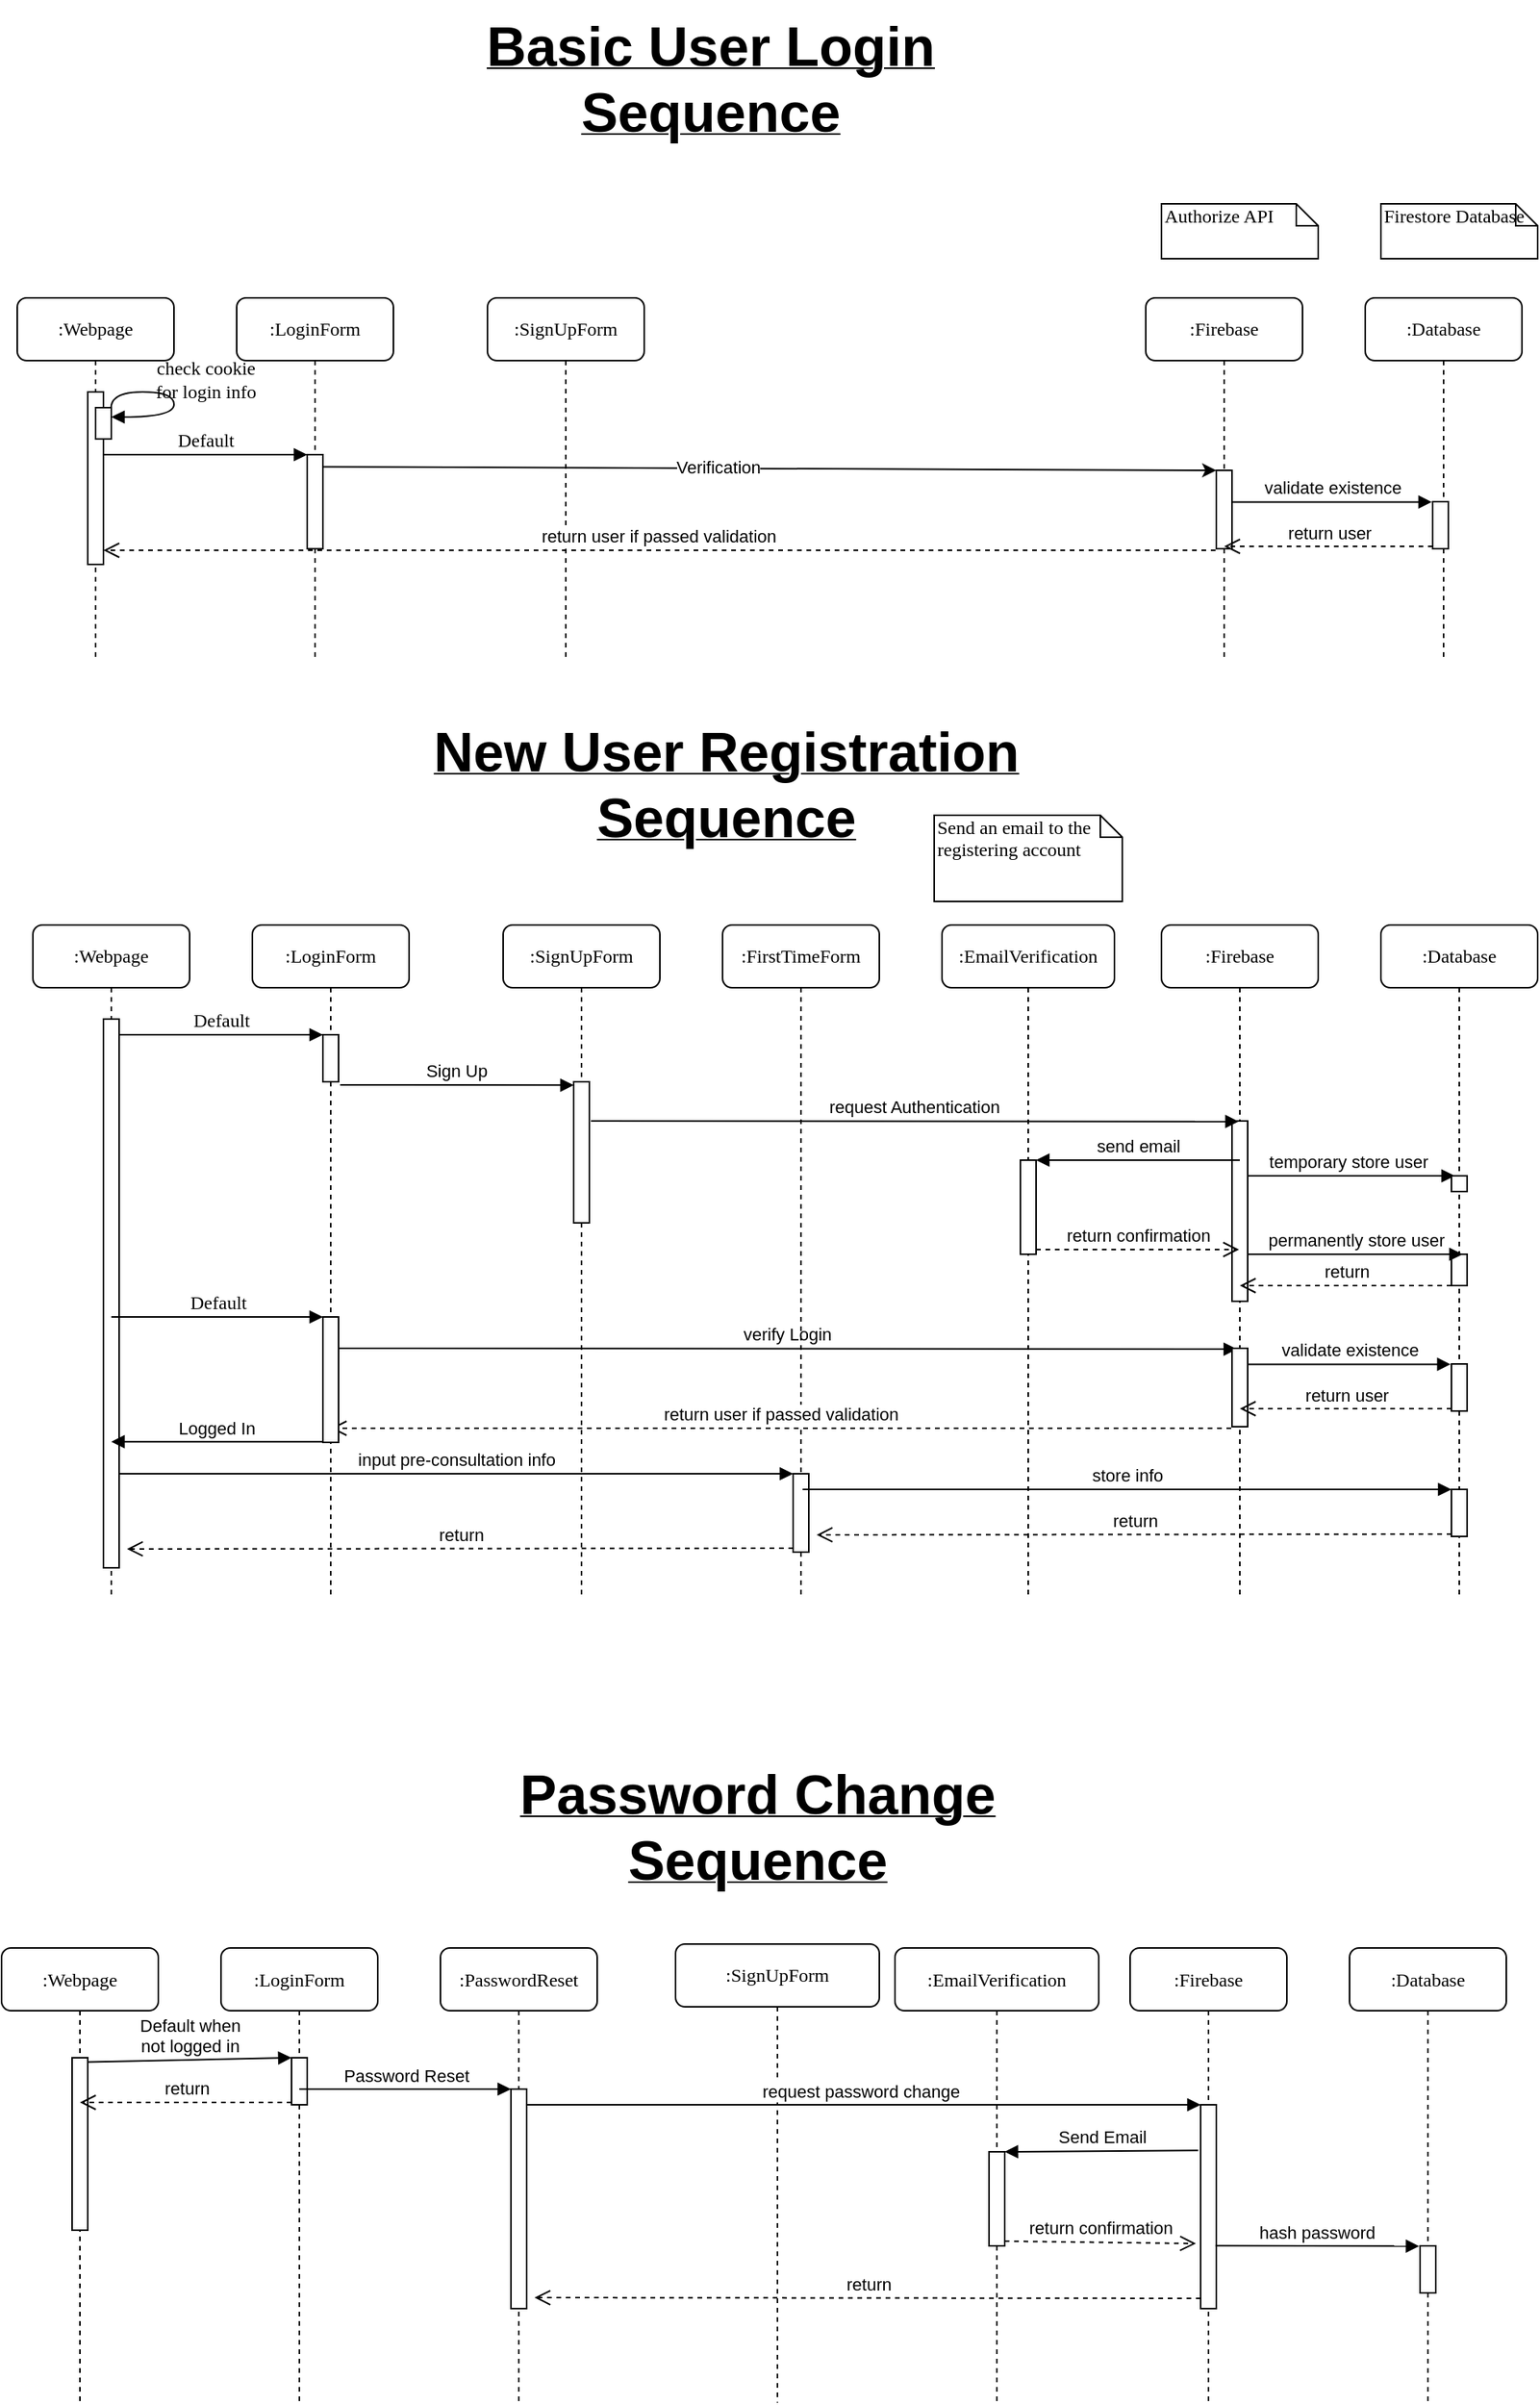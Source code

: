 <mxfile version="14.7.2" type="github">
  <diagram name="Page-1" id="13e1069c-82ec-6db2-03f1-153e76fe0fe0">
    <mxGraphModel dx="1977" dy="908" grid="1" gridSize="10" guides="1" tooltips="1" connect="1" arrows="1" fold="1" page="1" pageScale="1" pageWidth="1100" pageHeight="850" background="none" math="0" shadow="0">
      <root>
        <mxCell id="0" />
        <mxCell id="1" parent="0" />
        <mxCell id="7baba1c4bc27f4b0-2" value=":LoginForm" style="shape=umlLifeline;perimeter=lifelinePerimeter;whiteSpace=wrap;html=1;container=1;collapsible=0;recursiveResize=0;outlineConnect=0;rounded=1;shadow=0;comic=0;labelBackgroundColor=none;strokeWidth=1;fontFamily=Verdana;fontSize=12;align=center;" parent="1" vertex="1">
          <mxGeometry x="220" y="1302.5" width="100" height="290" as="geometry" />
        </mxCell>
        <mxCell id="O_Q5zuV4C6FKWzsZIutj-85" value="" style="html=1;points=[];perimeter=orthogonalPerimeter;" vertex="1" parent="7baba1c4bc27f4b0-2">
          <mxGeometry x="45" y="70" width="10" height="30" as="geometry" />
        </mxCell>
        <mxCell id="7baba1c4bc27f4b0-3" value=":SignUpForm" style="shape=umlLifeline;perimeter=lifelinePerimeter;whiteSpace=wrap;html=1;container=1;collapsible=0;recursiveResize=0;outlineConnect=0;rounded=1;shadow=0;comic=0;labelBackgroundColor=none;strokeWidth=1;fontFamily=Verdana;fontSize=12;align=center;" parent="1" vertex="1">
          <mxGeometry x="510" y="1300" width="130" height="292.5" as="geometry" />
        </mxCell>
        <mxCell id="7baba1c4bc27f4b0-6" value=":Firebase" style="shape=umlLifeline;perimeter=lifelinePerimeter;whiteSpace=wrap;html=1;container=1;collapsible=0;recursiveResize=0;outlineConnect=0;rounded=1;shadow=0;comic=0;labelBackgroundColor=none;strokeWidth=1;fontFamily=Verdana;fontSize=12;align=center;" parent="1" vertex="1">
          <mxGeometry x="800" y="1302.5" width="100" height="290" as="geometry" />
        </mxCell>
        <mxCell id="O_Q5zuV4C6FKWzsZIutj-91" value="" style="html=1;points=[];perimeter=orthogonalPerimeter;" vertex="1" parent="7baba1c4bc27f4b0-6">
          <mxGeometry x="45" y="100" width="10" height="130" as="geometry" />
        </mxCell>
        <mxCell id="7baba1c4bc27f4b0-7" value=":Database" style="shape=umlLifeline;perimeter=lifelinePerimeter;whiteSpace=wrap;html=1;container=1;collapsible=0;recursiveResize=0;outlineConnect=0;rounded=1;shadow=0;comic=0;labelBackgroundColor=none;strokeWidth=1;fontFamily=Verdana;fontSize=12;align=center;" parent="1" vertex="1">
          <mxGeometry x="940" y="1302.5" width="100" height="290" as="geometry" />
        </mxCell>
        <mxCell id="O_Q5zuV4C6FKWzsZIutj-7" value="" style="html=1;points=[];perimeter=orthogonalPerimeter;" vertex="1" parent="7baba1c4bc27f4b0-7">
          <mxGeometry x="45" y="190" width="10" height="30" as="geometry" />
        </mxCell>
        <mxCell id="7baba1c4bc27f4b0-8" value=":Webpage" style="shape=umlLifeline;perimeter=lifelinePerimeter;whiteSpace=wrap;html=1;container=1;collapsible=0;recursiveResize=0;outlineConnect=0;rounded=1;shadow=0;comic=0;labelBackgroundColor=none;strokeWidth=1;fontFamily=Verdana;fontSize=12;align=center;" parent="1" vertex="1">
          <mxGeometry x="80" y="1302.5" width="100" height="290" as="geometry" />
        </mxCell>
        <mxCell id="7baba1c4bc27f4b0-9" value="" style="html=1;points=[];perimeter=orthogonalPerimeter;rounded=0;shadow=0;comic=0;labelBackgroundColor=none;strokeWidth=1;fontFamily=Verdana;fontSize=12;align=center;" parent="7baba1c4bc27f4b0-8" vertex="1">
          <mxGeometry x="45" y="70" width="10" height="110" as="geometry" />
        </mxCell>
        <mxCell id="7baba1c4bc27f4b0-44" value="Send an email to the registering account" style="shape=note;whiteSpace=wrap;html=1;size=14;verticalAlign=top;align=left;spacingTop=-6;rounded=0;shadow=0;comic=0;labelBackgroundColor=none;strokeWidth=1;fontFamily=Verdana;fontSize=12" parent="1" vertex="1">
          <mxGeometry x="675" y="580" width="120" height="55" as="geometry" />
        </mxCell>
        <mxCell id="7baba1c4bc27f4b0-45" value="Authorize API" style="shape=note;whiteSpace=wrap;html=1;size=14;verticalAlign=top;align=left;spacingTop=-6;rounded=0;shadow=0;comic=0;labelBackgroundColor=none;strokeWidth=1;fontFamily=Verdana;fontSize=12" parent="1" vertex="1">
          <mxGeometry x="820" y="190" width="100" height="35" as="geometry" />
        </mxCell>
        <mxCell id="7baba1c4bc27f4b0-46" value="Firestore Database" style="shape=note;whiteSpace=wrap;html=1;size=14;verticalAlign=top;align=left;spacingTop=-6;rounded=0;shadow=0;comic=0;labelBackgroundColor=none;strokeWidth=1;fontFamily=Verdana;fontSize=12" parent="1" vertex="1">
          <mxGeometry x="960" y="190" width="100" height="35" as="geometry" />
        </mxCell>
        <mxCell id="O_Q5zuV4C6FKWzsZIutj-1" value="&lt;font style=&quot;font-size: 35px&quot;&gt;&lt;b&gt;Basic User Login Sequence&lt;/b&gt;&lt;/font&gt;" style="text;html=1;strokeColor=none;fillColor=none;align=center;verticalAlign=middle;whiteSpace=wrap;rounded=0;fontStyle=4" vertex="1" parent="1">
          <mxGeometry x="330" y="60" width="405" height="100" as="geometry" />
        </mxCell>
        <mxCell id="O_Q5zuV4C6FKWzsZIutj-8" value="hash password" style="html=1;verticalAlign=bottom;endArrow=block;entryX=-0.055;entryY=0.007;entryDx=0;entryDy=0;entryPerimeter=0;exitX=0.941;exitY=0.691;exitDx=0;exitDy=0;exitPerimeter=0;" edge="1" target="O_Q5zuV4C6FKWzsZIutj-7" parent="1" source="O_Q5zuV4C6FKWzsZIutj-91">
          <mxGeometry relative="1" as="geometry">
            <mxPoint x="855" y="1450.98" as="sourcePoint" />
          </mxGeometry>
        </mxCell>
        <mxCell id="O_Q5zuV4C6FKWzsZIutj-12" value=":LoginForm" style="shape=umlLifeline;perimeter=lifelinePerimeter;whiteSpace=wrap;html=1;container=1;collapsible=0;recursiveResize=0;outlineConnect=0;rounded=1;shadow=0;comic=0;labelBackgroundColor=none;strokeWidth=1;fontFamily=Verdana;fontSize=12;align=center;" vertex="1" parent="1">
          <mxGeometry x="230" y="250" width="100" height="230" as="geometry" />
        </mxCell>
        <mxCell id="O_Q5zuV4C6FKWzsZIutj-13" value="" style="html=1;points=[];perimeter=orthogonalPerimeter;rounded=0;shadow=0;comic=0;labelBackgroundColor=none;strokeWidth=1;fontFamily=Verdana;fontSize=12;align=center;" vertex="1" parent="O_Q5zuV4C6FKWzsZIutj-12">
          <mxGeometry x="45" y="100" width="10" height="60" as="geometry" />
        </mxCell>
        <mxCell id="O_Q5zuV4C6FKWzsZIutj-14" value=":SignUpForm" style="shape=umlLifeline;perimeter=lifelinePerimeter;whiteSpace=wrap;html=1;container=1;collapsible=0;recursiveResize=0;outlineConnect=0;rounded=1;shadow=0;comic=0;labelBackgroundColor=none;strokeWidth=1;fontFamily=Verdana;fontSize=12;align=center;" vertex="1" parent="1">
          <mxGeometry x="390" y="250" width="100" height="230" as="geometry" />
        </mxCell>
        <mxCell id="O_Q5zuV4C6FKWzsZIutj-19" value=":Firebase" style="shape=umlLifeline;perimeter=lifelinePerimeter;whiteSpace=wrap;html=1;container=1;collapsible=0;recursiveResize=0;outlineConnect=0;rounded=1;shadow=0;comic=0;labelBackgroundColor=none;strokeWidth=1;fontFamily=Verdana;fontSize=12;align=center;" vertex="1" parent="1">
          <mxGeometry x="810" y="250" width="100" height="230" as="geometry" />
        </mxCell>
        <mxCell id="O_Q5zuV4C6FKWzsZIutj-20" value="" style="html=1;points=[];perimeter=orthogonalPerimeter;" vertex="1" parent="O_Q5zuV4C6FKWzsZIutj-19">
          <mxGeometry x="45" y="110" width="10" height="50" as="geometry" />
        </mxCell>
        <mxCell id="O_Q5zuV4C6FKWzsZIutj-21" value=":Database" style="shape=umlLifeline;perimeter=lifelinePerimeter;whiteSpace=wrap;html=1;container=1;collapsible=0;recursiveResize=0;outlineConnect=0;rounded=1;shadow=0;comic=0;labelBackgroundColor=none;strokeWidth=1;fontFamily=Verdana;fontSize=12;align=center;" vertex="1" parent="1">
          <mxGeometry x="950" y="250" width="100" height="230" as="geometry" />
        </mxCell>
        <mxCell id="O_Q5zuV4C6FKWzsZIutj-22" value="" style="html=1;points=[];perimeter=orthogonalPerimeter;" vertex="1" parent="O_Q5zuV4C6FKWzsZIutj-21">
          <mxGeometry x="43.03" y="130" width="10" height="30" as="geometry" />
        </mxCell>
        <mxCell id="O_Q5zuV4C6FKWzsZIutj-23" value=":Webpage" style="shape=umlLifeline;perimeter=lifelinePerimeter;whiteSpace=wrap;html=1;container=1;collapsible=0;recursiveResize=0;outlineConnect=0;rounded=1;shadow=0;comic=0;labelBackgroundColor=none;strokeWidth=1;fontFamily=Verdana;fontSize=12;align=center;" vertex="1" parent="1">
          <mxGeometry x="90" y="250" width="100" height="230" as="geometry" />
        </mxCell>
        <mxCell id="O_Q5zuV4C6FKWzsZIutj-24" value="" style="html=1;points=[];perimeter=orthogonalPerimeter;rounded=0;shadow=0;comic=0;labelBackgroundColor=none;strokeWidth=1;fontFamily=Verdana;fontSize=12;align=center;" vertex="1" parent="O_Q5zuV4C6FKWzsZIutj-23">
          <mxGeometry x="45" y="60" width="10" height="110" as="geometry" />
        </mxCell>
        <mxCell id="O_Q5zuV4C6FKWzsZIutj-25" value="Default" style="html=1;verticalAlign=bottom;endArrow=block;entryX=0;entryY=0;labelBackgroundColor=none;fontFamily=Verdana;fontSize=12;edgeStyle=elbowEdgeStyle;elbow=vertical;" edge="1" parent="1" source="O_Q5zuV4C6FKWzsZIutj-24" target="O_Q5zuV4C6FKWzsZIutj-13">
          <mxGeometry relative="1" as="geometry">
            <mxPoint x="210" y="360" as="sourcePoint" />
          </mxGeometry>
        </mxCell>
        <mxCell id="O_Q5zuV4C6FKWzsZIutj-26" value="" style="endArrow=classic;html=1;entryX=-0.002;entryY=0;entryDx=0;entryDy=0;entryPerimeter=0;exitX=1.024;exitY=0.129;exitDx=0;exitDy=0;exitPerimeter=0;" edge="1" parent="1" source="O_Q5zuV4C6FKWzsZIutj-13" target="O_Q5zuV4C6FKWzsZIutj-20">
          <mxGeometry width="50" height="50" relative="1" as="geometry">
            <mxPoint x="270" y="450" as="sourcePoint" />
            <mxPoint x="860" y="388" as="targetPoint" />
          </mxGeometry>
        </mxCell>
        <mxCell id="O_Q5zuV4C6FKWzsZIutj-27" value="Verification" style="edgeLabel;html=1;align=center;verticalAlign=middle;resizable=0;points=[];" vertex="1" connectable="0" parent="O_Q5zuV4C6FKWzsZIutj-26">
          <mxGeometry x="-0.117" y="1" relative="1" as="geometry">
            <mxPoint as="offset" />
          </mxGeometry>
        </mxCell>
        <mxCell id="O_Q5zuV4C6FKWzsZIutj-28" value="validate existence" style="html=1;verticalAlign=bottom;endArrow=block;entryX=-0.055;entryY=0.007;entryDx=0;entryDy=0;entryPerimeter=0;" edge="1" parent="1" source="O_Q5zuV4C6FKWzsZIutj-20" target="O_Q5zuV4C6FKWzsZIutj-22">
          <mxGeometry relative="1" as="geometry">
            <mxPoint x="865" y="398.48" as="sourcePoint" />
          </mxGeometry>
        </mxCell>
        <mxCell id="O_Q5zuV4C6FKWzsZIutj-29" value="return user" style="html=1;verticalAlign=bottom;endArrow=open;dashed=1;endSize=8;exitX=0;exitY=0.95;" edge="1" parent="1" source="O_Q5zuV4C6FKWzsZIutj-22" target="O_Q5zuV4C6FKWzsZIutj-19">
          <mxGeometry relative="1" as="geometry">
            <mxPoint x="923.03" y="456" as="targetPoint" />
          </mxGeometry>
        </mxCell>
        <mxCell id="O_Q5zuV4C6FKWzsZIutj-30" value="return user if passed validation" style="html=1;verticalAlign=bottom;endArrow=open;dashed=1;endSize=8;exitX=-0.05;exitY=1.02;exitDx=0;exitDy=0;exitPerimeter=0;" edge="1" parent="1" source="O_Q5zuV4C6FKWzsZIutj-20" target="O_Q5zuV4C6FKWzsZIutj-24">
          <mxGeometry relative="1" as="geometry">
            <mxPoint x="850" y="410" as="sourcePoint" />
            <mxPoint x="160" y="411" as="targetPoint" />
          </mxGeometry>
        </mxCell>
        <mxCell id="O_Q5zuV4C6FKWzsZIutj-31" value="" style="html=1;points=[];perimeter=orthogonalPerimeter;rounded=0;shadow=0;comic=0;labelBackgroundColor=none;strokeWidth=1;fontFamily=Verdana;fontSize=12;align=center;" vertex="1" parent="1">
          <mxGeometry x="140" y="320" width="10" height="20" as="geometry" />
        </mxCell>
        <mxCell id="O_Q5zuV4C6FKWzsZIutj-32" value="check cookie &lt;br&gt;for login info" style="html=1;verticalAlign=bottom;endArrow=block;labelBackgroundColor=none;fontFamily=Verdana;fontSize=12;elbow=vertical;edgeStyle=orthogonalEdgeStyle;curved=1;entryX=1;entryY=0.286;entryPerimeter=0;exitX=0.985;exitY=0.014;exitPerimeter=0;exitDx=0;exitDy=0;" edge="1" parent="1" source="O_Q5zuV4C6FKWzsZIutj-31" target="O_Q5zuV4C6FKWzsZIutj-31">
          <mxGeometry x="0.105" y="20" relative="1" as="geometry">
            <mxPoint x="285.38" y="347.0" as="sourcePoint" />
            <mxPoint x="285" y="294.9" as="targetPoint" />
            <Array as="points">
              <mxPoint x="150" y="310" />
              <mxPoint x="190" y="310" />
              <mxPoint x="190" y="326" />
              <mxPoint x="150" y="326" />
            </Array>
            <mxPoint as="offset" />
          </mxGeometry>
        </mxCell>
        <mxCell id="O_Q5zuV4C6FKWzsZIutj-33" value=":LoginForm" style="shape=umlLifeline;perimeter=lifelinePerimeter;whiteSpace=wrap;html=1;container=1;collapsible=0;recursiveResize=0;outlineConnect=0;rounded=1;shadow=0;comic=0;labelBackgroundColor=none;strokeWidth=1;fontFamily=Verdana;fontSize=12;align=center;" vertex="1" parent="1">
          <mxGeometry x="240" y="650" width="100" height="430" as="geometry" />
        </mxCell>
        <mxCell id="O_Q5zuV4C6FKWzsZIutj-34" value="" style="html=1;points=[];perimeter=orthogonalPerimeter;rounded=0;shadow=0;comic=0;labelBackgroundColor=none;strokeWidth=1;fontFamily=Verdana;fontSize=12;align=center;" vertex="1" parent="O_Q5zuV4C6FKWzsZIutj-33">
          <mxGeometry x="45" y="70" width="10" height="30" as="geometry" />
        </mxCell>
        <mxCell id="O_Q5zuV4C6FKWzsZIutj-74" value="verify Login" style="html=1;verticalAlign=bottom;endArrow=block;entryX=0.321;entryY=0.011;entryDx=0;entryDy=0;entryPerimeter=0;" edge="1" parent="O_Q5zuV4C6FKWzsZIutj-33" target="O_Q5zuV4C6FKWzsZIutj-39">
          <mxGeometry width="80" relative="1" as="geometry">
            <mxPoint x="55" y="270" as="sourcePoint" />
            <mxPoint x="135" y="270" as="targetPoint" />
          </mxGeometry>
        </mxCell>
        <mxCell id="O_Q5zuV4C6FKWzsZIutj-35" value=":SignUpForm" style="shape=umlLifeline;perimeter=lifelinePerimeter;whiteSpace=wrap;html=1;container=1;collapsible=0;recursiveResize=0;outlineConnect=0;rounded=1;shadow=0;comic=0;labelBackgroundColor=none;strokeWidth=1;fontFamily=Verdana;fontSize=12;align=center;" vertex="1" parent="1">
          <mxGeometry x="400" y="650" width="100" height="430" as="geometry" />
        </mxCell>
        <mxCell id="O_Q5zuV4C6FKWzsZIutj-54" value="" style="html=1;points=[];perimeter=orthogonalPerimeter;" vertex="1" parent="O_Q5zuV4C6FKWzsZIutj-35">
          <mxGeometry x="45" y="100" width="10" height="90" as="geometry" />
        </mxCell>
        <mxCell id="O_Q5zuV4C6FKWzsZIutj-36" value=":FirstTimeForm" style="shape=umlLifeline;perimeter=lifelinePerimeter;whiteSpace=wrap;html=1;container=1;collapsible=0;recursiveResize=0;outlineConnect=0;rounded=1;shadow=0;comic=0;labelBackgroundColor=none;strokeWidth=1;fontFamily=Verdana;fontSize=12;align=center;" vertex="1" parent="1">
          <mxGeometry x="540" y="650" width="100" height="430" as="geometry" />
        </mxCell>
        <mxCell id="O_Q5zuV4C6FKWzsZIutj-78" value="" style="html=1;points=[];perimeter=orthogonalPerimeter;" vertex="1" parent="O_Q5zuV4C6FKWzsZIutj-36">
          <mxGeometry x="45" y="350" width="10" height="50" as="geometry" />
        </mxCell>
        <mxCell id="O_Q5zuV4C6FKWzsZIutj-80" value="return" style="html=1;verticalAlign=bottom;endArrow=open;dashed=1;endSize=8;exitX=0;exitY=0.95;" edge="1" source="O_Q5zuV4C6FKWzsZIutj-78" parent="O_Q5zuV4C6FKWzsZIutj-36">
          <mxGeometry relative="1" as="geometry">
            <mxPoint x="-380" y="398" as="targetPoint" />
          </mxGeometry>
        </mxCell>
        <mxCell id="O_Q5zuV4C6FKWzsZIutj-37" value=":EmailVerification" style="shape=umlLifeline;perimeter=lifelinePerimeter;whiteSpace=wrap;html=1;container=1;collapsible=0;recursiveResize=0;outlineConnect=0;rounded=1;shadow=0;comic=0;labelBackgroundColor=none;strokeWidth=1;fontFamily=Verdana;fontSize=12;align=center;" vertex="1" parent="1">
          <mxGeometry x="680" y="650" width="110" height="430" as="geometry" />
        </mxCell>
        <mxCell id="O_Q5zuV4C6FKWzsZIutj-62" value="" style="html=1;points=[];perimeter=orthogonalPerimeter;" vertex="1" parent="O_Q5zuV4C6FKWzsZIutj-37">
          <mxGeometry x="50" y="150" width="10" height="60" as="geometry" />
        </mxCell>
        <mxCell id="O_Q5zuV4C6FKWzsZIutj-38" value=":Firebase" style="shape=umlLifeline;perimeter=lifelinePerimeter;whiteSpace=wrap;html=1;container=1;collapsible=0;recursiveResize=0;outlineConnect=0;rounded=1;shadow=0;comic=0;labelBackgroundColor=none;strokeWidth=1;fontFamily=Verdana;fontSize=12;align=center;" vertex="1" parent="1">
          <mxGeometry x="820" y="650" width="100" height="430" as="geometry" />
        </mxCell>
        <mxCell id="O_Q5zuV4C6FKWzsZIutj-39" value="" style="html=1;points=[];perimeter=orthogonalPerimeter;" vertex="1" parent="O_Q5zuV4C6FKWzsZIutj-38">
          <mxGeometry x="45" y="270" width="10" height="50" as="geometry" />
        </mxCell>
        <mxCell id="O_Q5zuV4C6FKWzsZIutj-65" value="temporary store user" style="html=1;verticalAlign=bottom;endArrow=block;entryX=0.22;entryY=0;entryDx=0;entryDy=0;entryPerimeter=0;" edge="1" parent="O_Q5zuV4C6FKWzsZIutj-38" target="O_Q5zuV4C6FKWzsZIutj-66">
          <mxGeometry width="80" relative="1" as="geometry">
            <mxPoint x="50" y="160" as="sourcePoint" />
            <mxPoint x="180" y="160" as="targetPoint" />
          </mxGeometry>
        </mxCell>
        <mxCell id="O_Q5zuV4C6FKWzsZIutj-40" value=":Database" style="shape=umlLifeline;perimeter=lifelinePerimeter;whiteSpace=wrap;html=1;container=1;collapsible=0;recursiveResize=0;outlineConnect=0;rounded=1;shadow=0;comic=0;labelBackgroundColor=none;strokeWidth=1;fontFamily=Verdana;fontSize=12;align=center;" vertex="1" parent="1">
          <mxGeometry x="960" y="650" width="100" height="430" as="geometry" />
        </mxCell>
        <mxCell id="O_Q5zuV4C6FKWzsZIutj-41" value="" style="html=1;points=[];perimeter=orthogonalPerimeter;" vertex="1" parent="O_Q5zuV4C6FKWzsZIutj-40">
          <mxGeometry x="45" y="280" width="10" height="30" as="geometry" />
        </mxCell>
        <mxCell id="O_Q5zuV4C6FKWzsZIutj-66" value="" style="html=1;points=[];perimeter=orthogonalPerimeter;" vertex="1" parent="O_Q5zuV4C6FKWzsZIutj-40">
          <mxGeometry x="45" y="160" width="10" height="10" as="geometry" />
        </mxCell>
        <mxCell id="O_Q5zuV4C6FKWzsZIutj-67" value="" style="html=1;points=[];perimeter=orthogonalPerimeter;" vertex="1" parent="O_Q5zuV4C6FKWzsZIutj-40">
          <mxGeometry x="45" y="210" width="10" height="20" as="geometry" />
        </mxCell>
        <mxCell id="O_Q5zuV4C6FKWzsZIutj-82" value="" style="html=1;points=[];perimeter=orthogonalPerimeter;" vertex="1" parent="O_Q5zuV4C6FKWzsZIutj-40">
          <mxGeometry x="45" y="360" width="10" height="30" as="geometry" />
        </mxCell>
        <mxCell id="O_Q5zuV4C6FKWzsZIutj-84" value="return" style="html=1;verticalAlign=bottom;endArrow=open;dashed=1;endSize=8;exitX=0;exitY=0.95;" edge="1" source="O_Q5zuV4C6FKWzsZIutj-82" parent="O_Q5zuV4C6FKWzsZIutj-40">
          <mxGeometry relative="1" as="geometry">
            <mxPoint x="-360" y="389" as="targetPoint" />
          </mxGeometry>
        </mxCell>
        <mxCell id="O_Q5zuV4C6FKWzsZIutj-42" value=":Webpage" style="shape=umlLifeline;perimeter=lifelinePerimeter;whiteSpace=wrap;html=1;container=1;collapsible=0;recursiveResize=0;outlineConnect=0;rounded=1;shadow=0;comic=0;labelBackgroundColor=none;strokeWidth=1;fontFamily=Verdana;fontSize=12;align=center;" vertex="1" parent="1">
          <mxGeometry x="100" y="650" width="100" height="430" as="geometry" />
        </mxCell>
        <mxCell id="O_Q5zuV4C6FKWzsZIutj-43" value="" style="html=1;points=[];perimeter=orthogonalPerimeter;rounded=0;shadow=0;comic=0;labelBackgroundColor=none;strokeWidth=1;fontFamily=Verdana;fontSize=12;align=center;" vertex="1" parent="O_Q5zuV4C6FKWzsZIutj-42">
          <mxGeometry x="45" y="60" width="10" height="350" as="geometry" />
        </mxCell>
        <mxCell id="O_Q5zuV4C6FKWzsZIutj-44" value="Default" style="html=1;verticalAlign=bottom;endArrow=block;entryX=0;entryY=0;labelBackgroundColor=none;fontFamily=Verdana;fontSize=12;edgeStyle=elbowEdgeStyle;elbow=vertical;" edge="1" parent="1" source="O_Q5zuV4C6FKWzsZIutj-43" target="O_Q5zuV4C6FKWzsZIutj-34">
          <mxGeometry relative="1" as="geometry">
            <mxPoint x="220" y="760" as="sourcePoint" />
          </mxGeometry>
        </mxCell>
        <mxCell id="O_Q5zuV4C6FKWzsZIutj-47" value="validate existence" style="html=1;verticalAlign=bottom;endArrow=block;entryX=-0.055;entryY=0.007;entryDx=0;entryDy=0;entryPerimeter=0;" edge="1" parent="1" source="O_Q5zuV4C6FKWzsZIutj-39" target="O_Q5zuV4C6FKWzsZIutj-41">
          <mxGeometry relative="1" as="geometry">
            <mxPoint x="875" y="798.48" as="sourcePoint" />
          </mxGeometry>
        </mxCell>
        <mxCell id="O_Q5zuV4C6FKWzsZIutj-48" value="return user" style="html=1;verticalAlign=bottom;endArrow=open;dashed=1;endSize=8;exitX=0;exitY=0.95;" edge="1" parent="1" source="O_Q5zuV4C6FKWzsZIutj-41" target="O_Q5zuV4C6FKWzsZIutj-38">
          <mxGeometry relative="1" as="geometry">
            <mxPoint x="933.03" y="856" as="targetPoint" />
          </mxGeometry>
        </mxCell>
        <mxCell id="O_Q5zuV4C6FKWzsZIutj-49" value="return user if passed validation" style="html=1;verticalAlign=bottom;endArrow=open;dashed=1;endSize=8;exitX=-0.05;exitY=1.02;exitDx=0;exitDy=0;exitPerimeter=0;" edge="1" parent="1" source="O_Q5zuV4C6FKWzsZIutj-39" target="O_Q5zuV4C6FKWzsZIutj-33">
          <mxGeometry relative="1" as="geometry">
            <mxPoint x="860" y="810" as="sourcePoint" />
            <mxPoint x="310" y="971" as="targetPoint" />
          </mxGeometry>
        </mxCell>
        <mxCell id="O_Q5zuV4C6FKWzsZIutj-53" value="&lt;font style=&quot;font-size: 35px&quot;&gt;&lt;b&gt;New User Registration Sequence&lt;/b&gt;&lt;/font&gt;" style="text;html=1;strokeColor=none;fillColor=none;align=center;verticalAlign=middle;whiteSpace=wrap;rounded=0;fontStyle=4" vertex="1" parent="1">
          <mxGeometry x="340" y="510" width="405" height="100" as="geometry" />
        </mxCell>
        <mxCell id="O_Q5zuV4C6FKWzsZIutj-56" value="Sign Up" style="html=1;verticalAlign=bottom;endArrow=block;entryX=0;entryY=0.024;entryDx=0;entryDy=0;entryPerimeter=0;" edge="1" parent="1" target="O_Q5zuV4C6FKWzsZIutj-54">
          <mxGeometry width="80" relative="1" as="geometry">
            <mxPoint x="296" y="752" as="sourcePoint" />
            <mxPoint x="400" y="810" as="targetPoint" />
          </mxGeometry>
        </mxCell>
        <mxCell id="O_Q5zuV4C6FKWzsZIutj-61" value="" style="html=1;points=[];perimeter=orthogonalPerimeter;" vertex="1" parent="1">
          <mxGeometry x="865" y="775" width="10" height="115" as="geometry" />
        </mxCell>
        <mxCell id="O_Q5zuV4C6FKWzsZIutj-60" value="request Authentication" style="html=1;verticalAlign=bottom;endArrow=block;entryX=0.429;entryY=0.003;entryDx=0;entryDy=0;entryPerimeter=0;" edge="1" parent="1" target="O_Q5zuV4C6FKWzsZIutj-61">
          <mxGeometry width="80" relative="1" as="geometry">
            <mxPoint x="456" y="775" as="sourcePoint" />
            <mxPoint x="850" y="780" as="targetPoint" />
            <Array as="points" />
          </mxGeometry>
        </mxCell>
        <mxCell id="O_Q5zuV4C6FKWzsZIutj-63" value="send email" style="html=1;verticalAlign=bottom;endArrow=block;entryX=1;entryY=0;exitX=0.5;exitY=0.217;exitDx=0;exitDy=0;exitPerimeter=0;" edge="1" target="O_Q5zuV4C6FKWzsZIutj-62" parent="1" source="O_Q5zuV4C6FKWzsZIutj-61">
          <mxGeometry relative="1" as="geometry">
            <mxPoint x="860" y="800" as="sourcePoint" />
          </mxGeometry>
        </mxCell>
        <mxCell id="O_Q5zuV4C6FKWzsZIutj-64" value="return confirmation" style="html=1;verticalAlign=bottom;endArrow=open;dashed=1;endSize=8;exitX=1;exitY=0.95;" edge="1" source="O_Q5zuV4C6FKWzsZIutj-62" parent="1" target="O_Q5zuV4C6FKWzsZIutj-38">
          <mxGeometry relative="1" as="geometry">
            <mxPoint x="800" y="857" as="targetPoint" />
          </mxGeometry>
        </mxCell>
        <mxCell id="O_Q5zuV4C6FKWzsZIutj-68" value="permanently store user" style="html=1;verticalAlign=bottom;endArrow=block;entryX=0.22;entryY=0;entryDx=0;entryDy=0;entryPerimeter=0;" edge="1" parent="1">
          <mxGeometry width="80" relative="1" as="geometry">
            <mxPoint x="875" y="860" as="sourcePoint" />
            <mxPoint x="1012.2" y="860" as="targetPoint" />
          </mxGeometry>
        </mxCell>
        <mxCell id="O_Q5zuV4C6FKWzsZIutj-69" value="return" style="html=1;verticalAlign=bottom;endArrow=open;dashed=1;endSize=8;" edge="1" parent="1" source="O_Q5zuV4C6FKWzsZIutj-67">
          <mxGeometry relative="1" as="geometry">
            <mxPoint x="720" y="890" as="sourcePoint" />
            <mxPoint x="870" y="880" as="targetPoint" />
          </mxGeometry>
        </mxCell>
        <mxCell id="O_Q5zuV4C6FKWzsZIutj-71" value="" style="html=1;points=[];perimeter=orthogonalPerimeter;rounded=0;shadow=0;comic=0;labelBackgroundColor=none;strokeWidth=1;fontFamily=Verdana;fontSize=12;align=center;" vertex="1" parent="1">
          <mxGeometry x="285" y="900" width="10" height="80" as="geometry" />
        </mxCell>
        <mxCell id="O_Q5zuV4C6FKWzsZIutj-72" value="Default" style="html=1;verticalAlign=bottom;endArrow=block;entryX=0;entryY=0;labelBackgroundColor=none;fontFamily=Verdana;fontSize=12;edgeStyle=elbowEdgeStyle;elbow=vertical;" edge="1" parent="1" target="O_Q5zuV4C6FKWzsZIutj-71" source="O_Q5zuV4C6FKWzsZIutj-42">
          <mxGeometry relative="1" as="geometry">
            <mxPoint x="180" y="840.586" as="sourcePoint" />
          </mxGeometry>
        </mxCell>
        <mxCell id="O_Q5zuV4C6FKWzsZIutj-77" value="Logged In" style="html=1;verticalAlign=bottom;endArrow=block;exitX=-0.043;exitY=0.995;exitDx=0;exitDy=0;exitPerimeter=0;" edge="1" parent="1" source="O_Q5zuV4C6FKWzsZIutj-71" target="O_Q5zuV4C6FKWzsZIutj-42">
          <mxGeometry width="80" relative="1" as="geometry">
            <mxPoint x="190" y="1010" as="sourcePoint" />
            <mxPoint x="270" y="1010" as="targetPoint" />
          </mxGeometry>
        </mxCell>
        <mxCell id="O_Q5zuV4C6FKWzsZIutj-79" value="input pre-consultation info" style="html=1;verticalAlign=bottom;endArrow=block;entryX=0;entryY=0;" edge="1" target="O_Q5zuV4C6FKWzsZIutj-78" parent="1" source="O_Q5zuV4C6FKWzsZIutj-43">
          <mxGeometry relative="1" as="geometry">
            <mxPoint x="515" y="1000" as="sourcePoint" />
          </mxGeometry>
        </mxCell>
        <mxCell id="O_Q5zuV4C6FKWzsZIutj-83" value="store info" style="html=1;verticalAlign=bottom;endArrow=block;entryX=0;entryY=0;" edge="1" target="O_Q5zuV4C6FKWzsZIutj-82" parent="1">
          <mxGeometry relative="1" as="geometry">
            <mxPoint x="591.071" y="1010" as="sourcePoint" />
          </mxGeometry>
        </mxCell>
        <mxCell id="O_Q5zuV4C6FKWzsZIutj-86" value="Default when &lt;br&gt;not logged in" style="html=1;verticalAlign=bottom;endArrow=block;entryX=0;entryY=0;exitX=0.957;exitY=0.025;exitDx=0;exitDy=0;exitPerimeter=0;" edge="1" target="O_Q5zuV4C6FKWzsZIutj-85" parent="1" source="7baba1c4bc27f4b0-9">
          <mxGeometry relative="1" as="geometry">
            <mxPoint x="195" y="1372.5" as="sourcePoint" />
          </mxGeometry>
        </mxCell>
        <mxCell id="O_Q5zuV4C6FKWzsZIutj-87" value="return" style="html=1;verticalAlign=bottom;endArrow=open;dashed=1;endSize=8;exitX=0;exitY=0.95;" edge="1" source="O_Q5zuV4C6FKWzsZIutj-85" parent="1" target="7baba1c4bc27f4b0-8">
          <mxGeometry relative="1" as="geometry">
            <mxPoint x="195" y="1448.5" as="targetPoint" />
          </mxGeometry>
        </mxCell>
        <mxCell id="O_Q5zuV4C6FKWzsZIutj-89" value="Password Reset" style="html=1;verticalAlign=bottom;endArrow=block;entryX=0;entryY=0;" edge="1" target="O_Q5zuV4C6FKWzsZIutj-88" parent="1" source="7baba1c4bc27f4b0-2">
          <mxGeometry relative="1" as="geometry">
            <mxPoint x="495" y="1392.5" as="sourcePoint" />
          </mxGeometry>
        </mxCell>
        <mxCell id="O_Q5zuV4C6FKWzsZIutj-92" value="request password change" style="html=1;verticalAlign=bottom;endArrow=block;entryX=0;entryY=0;" edge="1" target="O_Q5zuV4C6FKWzsZIutj-91" parent="1" source="7baba1c4bc27f4b0-4">
          <mxGeometry relative="1" as="geometry">
            <mxPoint x="775" y="1402.5" as="sourcePoint" />
          </mxGeometry>
        </mxCell>
        <mxCell id="O_Q5zuV4C6FKWzsZIutj-95" value=":EmailVerification" style="shape=umlLifeline;perimeter=lifelinePerimeter;whiteSpace=wrap;html=1;container=1;collapsible=0;recursiveResize=0;outlineConnect=0;rounded=1;shadow=0;comic=0;labelBackgroundColor=none;strokeWidth=1;fontFamily=Verdana;fontSize=12;align=center;" vertex="1" parent="1">
          <mxGeometry x="650" y="1302.5" width="130" height="290" as="geometry" />
        </mxCell>
        <mxCell id="O_Q5zuV4C6FKWzsZIutj-97" value="" style="html=1;points=[];perimeter=orthogonalPerimeter;" vertex="1" parent="O_Q5zuV4C6FKWzsZIutj-95">
          <mxGeometry x="60" y="130" width="10" height="60" as="geometry" />
        </mxCell>
        <mxCell id="7baba1c4bc27f4b0-4" value=":PasswordReset" style="shape=umlLifeline;perimeter=lifelinePerimeter;whiteSpace=wrap;html=1;container=1;collapsible=0;recursiveResize=0;outlineConnect=0;rounded=1;shadow=0;comic=0;labelBackgroundColor=none;strokeWidth=1;fontFamily=Verdana;fontSize=12;align=center;" parent="1" vertex="1">
          <mxGeometry x="360" y="1302.5" width="100" height="290" as="geometry" />
        </mxCell>
        <mxCell id="O_Q5zuV4C6FKWzsZIutj-88" value="" style="html=1;points=[];perimeter=orthogonalPerimeter;" vertex="1" parent="7baba1c4bc27f4b0-4">
          <mxGeometry x="45" y="90" width="10" height="140" as="geometry" />
        </mxCell>
        <mxCell id="O_Q5zuV4C6FKWzsZIutj-98" value="Send Email" style="html=1;verticalAlign=bottom;endArrow=block;entryX=1;entryY=0;exitX=-0.162;exitY=0.224;exitDx=0;exitDy=0;exitPerimeter=0;" edge="1" target="O_Q5zuV4C6FKWzsZIutj-97" parent="1" source="O_Q5zuV4C6FKWzsZIutj-91">
          <mxGeometry relative="1" as="geometry">
            <mxPoint x="840" y="1432.5" as="sourcePoint" />
          </mxGeometry>
        </mxCell>
        <mxCell id="O_Q5zuV4C6FKWzsZIutj-99" value="return confirmation" style="html=1;verticalAlign=bottom;endArrow=open;dashed=1;endSize=8;exitX=1;exitY=0.95;entryX=-0.3;entryY=0.681;entryDx=0;entryDy=0;entryPerimeter=0;" edge="1" source="O_Q5zuV4C6FKWzsZIutj-97" parent="1" target="O_Q5zuV4C6FKWzsZIutj-91">
          <mxGeometry relative="1" as="geometry">
            <mxPoint x="780" y="1489.5" as="targetPoint" />
          </mxGeometry>
        </mxCell>
        <mxCell id="O_Q5zuV4C6FKWzsZIutj-93" value="return" style="html=1;verticalAlign=bottom;endArrow=open;dashed=1;endSize=8;exitX=0;exitY=0.95;" edge="1" source="O_Q5zuV4C6FKWzsZIutj-91" parent="1">
          <mxGeometry relative="1" as="geometry">
            <mxPoint x="420" y="1525.5" as="targetPoint" />
          </mxGeometry>
        </mxCell>
        <mxCell id="O_Q5zuV4C6FKWzsZIutj-100" value="&lt;font style=&quot;font-size: 35px&quot;&gt;&lt;b&gt;Password Change Sequence&lt;/b&gt;&lt;/font&gt;" style="text;html=1;strokeColor=none;fillColor=none;align=center;verticalAlign=middle;whiteSpace=wrap;rounded=0;fontStyle=4" vertex="1" parent="1">
          <mxGeometry x="360" y="1175" width="405" height="100" as="geometry" />
        </mxCell>
      </root>
    </mxGraphModel>
  </diagram>
</mxfile>
